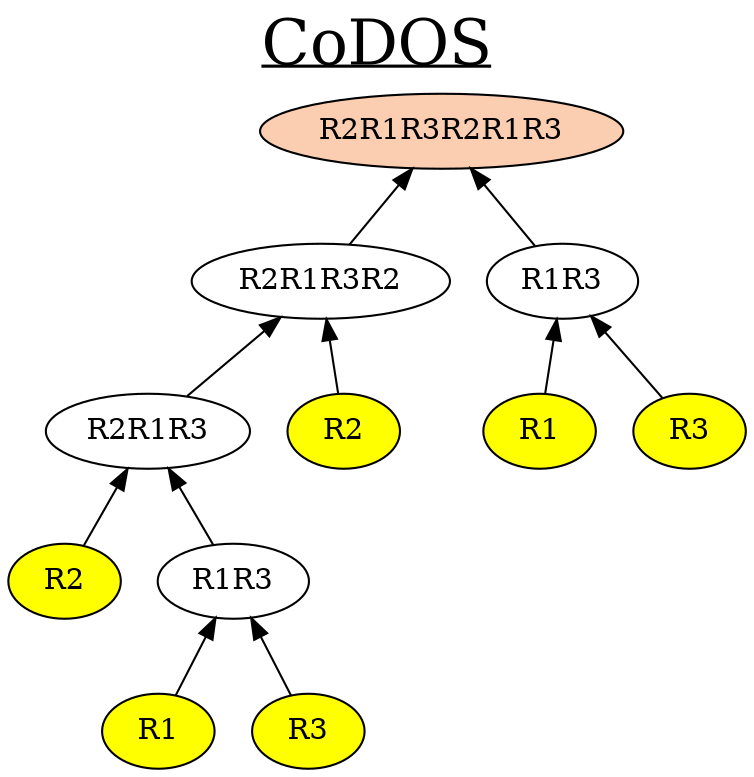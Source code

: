 digraph G {
rankdir = BT;
graph [label= <<u>CoDOS</u>> , labelloc=t, fontsize=30];
1[style=filled, fillcolor= "#FBCEB1", label=R2R1R3R2R1R3];
2[label=R2R1R3R2];
2->1
3[label=R1R3];
3->1
4[label=R2R1R3];
4->2
5[label=R2];
5->2
8[label=R2];
8->4
9[label=R1R3];
9->4
8[style=filled, fillcolor=yellow];
18[label=R1];
18->9
19[label=R3];
19->9
18[style=filled, fillcolor=yellow];
19[style=filled, fillcolor=yellow];
5[style=filled, fillcolor=yellow];
6[label=R1];
6->3
7[label=R3];
7->3
6[style=filled, fillcolor=yellow];
7[style=filled, fillcolor=yellow];
}